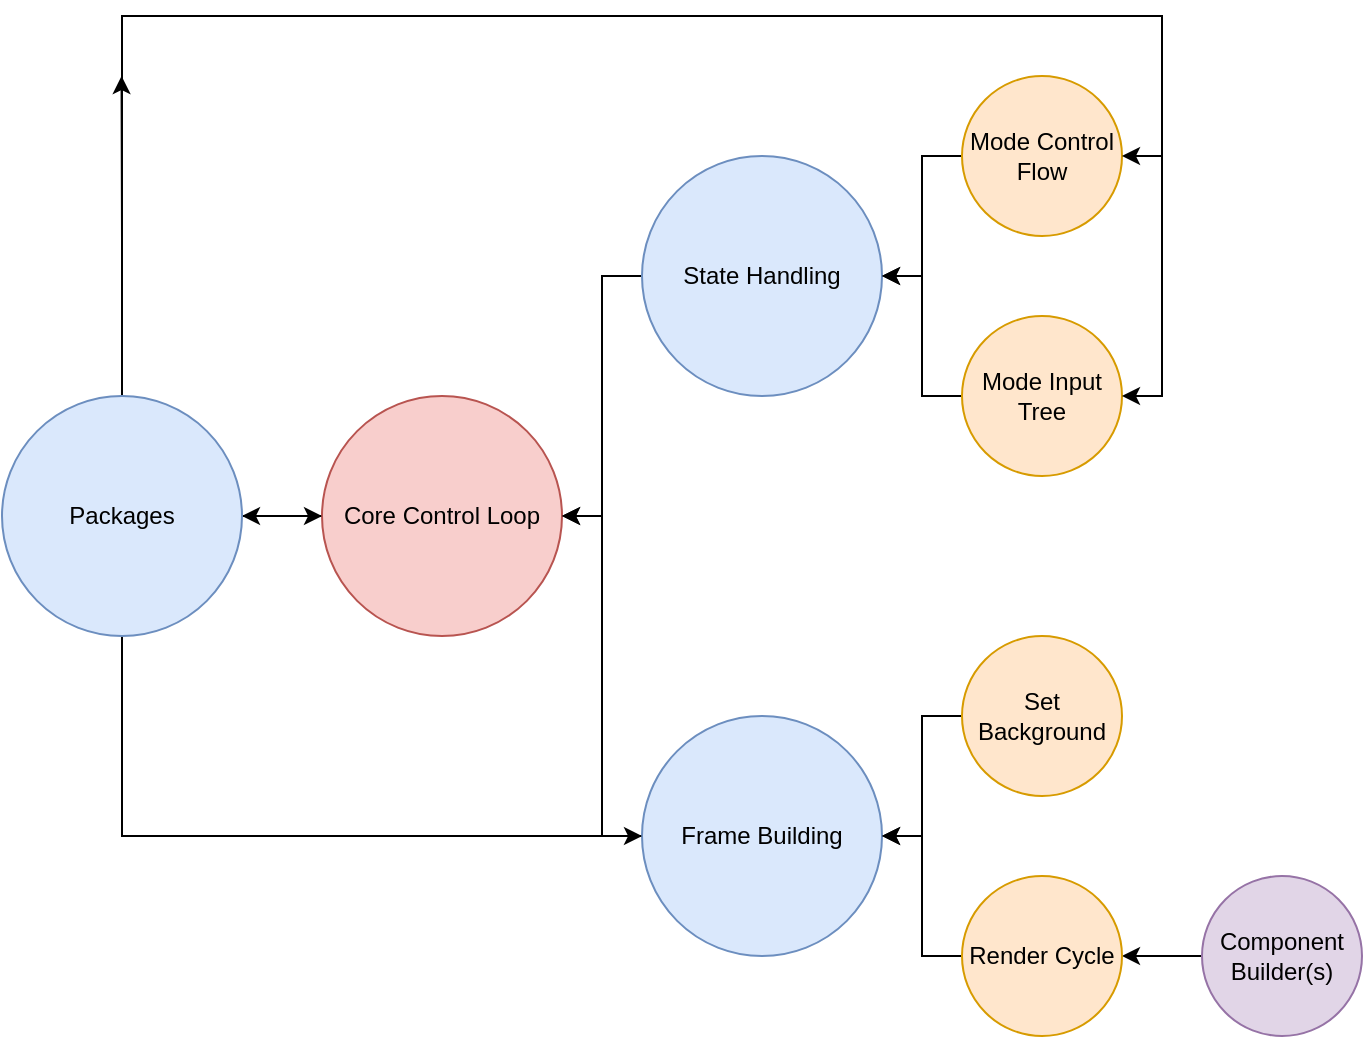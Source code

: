 <mxfile version="24.7.12">
  <diagram name="Page-1" id="iKhlQT_c42wQWKejstnw">
    <mxGraphModel dx="1687" dy="875" grid="1" gridSize="10" guides="1" tooltips="1" connect="1" arrows="1" fold="1" page="1" pageScale="1" pageWidth="850" pageHeight="1100" math="0" shadow="0">
      <root>
        <mxCell id="0" />
        <mxCell id="1" parent="0" />
        <mxCell id="v8kga1jSf4P2K5tbw9KO-38" style="edgeStyle=orthogonalEdgeStyle;rounded=0;orthogonalLoop=1;jettySize=auto;html=1;exitX=0;exitY=0.5;exitDx=0;exitDy=0;entryX=1;entryY=0.5;entryDx=0;entryDy=0;" edge="1" parent="1" source="v8kga1jSf4P2K5tbw9KO-1" target="v8kga1jSf4P2K5tbw9KO-26">
          <mxGeometry relative="1" as="geometry" />
        </mxCell>
        <mxCell id="v8kga1jSf4P2K5tbw9KO-1" value="Core Control Loop" style="ellipse;whiteSpace=wrap;html=1;aspect=fixed;fillColor=#f8cecc;strokeColor=#b85450;" vertex="1" parent="1">
          <mxGeometry x="245" y="470" width="120" height="120" as="geometry" />
        </mxCell>
        <mxCell id="v8kga1jSf4P2K5tbw9KO-25" style="edgeStyle=orthogonalEdgeStyle;rounded=0;orthogonalLoop=1;jettySize=auto;html=1;exitX=0;exitY=0.5;exitDx=0;exitDy=0;entryX=1;entryY=0.5;entryDx=0;entryDy=0;" edge="1" parent="1" source="v8kga1jSf4P2K5tbw9KO-2" target="v8kga1jSf4P2K5tbw9KO-1">
          <mxGeometry relative="1" as="geometry" />
        </mxCell>
        <mxCell id="v8kga1jSf4P2K5tbw9KO-2" value="Frame Building" style="ellipse;whiteSpace=wrap;html=1;aspect=fixed;fillColor=#dae8fc;strokeColor=#6c8ebf;" vertex="1" parent="1">
          <mxGeometry x="405" y="630" width="120" height="120" as="geometry" />
        </mxCell>
        <mxCell id="v8kga1jSf4P2K5tbw9KO-5" style="edgeStyle=orthogonalEdgeStyle;rounded=0;orthogonalLoop=1;jettySize=auto;html=1;exitX=0;exitY=0.5;exitDx=0;exitDy=0;entryX=1;entryY=0.5;entryDx=0;entryDy=0;" edge="1" parent="1" source="v8kga1jSf4P2K5tbw9KO-4" target="v8kga1jSf4P2K5tbw9KO-1">
          <mxGeometry relative="1" as="geometry" />
        </mxCell>
        <mxCell id="v8kga1jSf4P2K5tbw9KO-4" value="State Handling" style="ellipse;whiteSpace=wrap;html=1;aspect=fixed;fillColor=#dae8fc;strokeColor=#6c8ebf;" vertex="1" parent="1">
          <mxGeometry x="405" y="350" width="120" height="120" as="geometry" />
        </mxCell>
        <mxCell id="v8kga1jSf4P2K5tbw9KO-16" style="edgeStyle=orthogonalEdgeStyle;rounded=0;orthogonalLoop=1;jettySize=auto;html=1;exitX=0;exitY=0.5;exitDx=0;exitDy=0;entryX=1;entryY=0.5;entryDx=0;entryDy=0;" edge="1" parent="1" source="v8kga1jSf4P2K5tbw9KO-9" target="v8kga1jSf4P2K5tbw9KO-4">
          <mxGeometry relative="1" as="geometry" />
        </mxCell>
        <mxCell id="v8kga1jSf4P2K5tbw9KO-9" value="Mode Control Flow" style="ellipse;whiteSpace=wrap;html=1;aspect=fixed;fillColor=#ffe6cc;strokeColor=#d79b00;" vertex="1" parent="1">
          <mxGeometry x="565" y="310" width="80" height="80" as="geometry" />
        </mxCell>
        <mxCell id="v8kga1jSf4P2K5tbw9KO-15" style="edgeStyle=orthogonalEdgeStyle;rounded=0;orthogonalLoop=1;jettySize=auto;html=1;exitX=0;exitY=0.5;exitDx=0;exitDy=0;entryX=1;entryY=0.5;entryDx=0;entryDy=0;" edge="1" parent="1" source="v8kga1jSf4P2K5tbw9KO-10" target="v8kga1jSf4P2K5tbw9KO-4">
          <mxGeometry relative="1" as="geometry" />
        </mxCell>
        <mxCell id="v8kga1jSf4P2K5tbw9KO-10" value="Mode Input Tree" style="ellipse;whiteSpace=wrap;html=1;aspect=fixed;fillColor=#ffe6cc;strokeColor=#d79b00;" vertex="1" parent="1">
          <mxGeometry x="565" y="430" width="80" height="80" as="geometry" />
        </mxCell>
        <mxCell id="v8kga1jSf4P2K5tbw9KO-23" style="edgeStyle=orthogonalEdgeStyle;rounded=0;orthogonalLoop=1;jettySize=auto;html=1;exitX=0;exitY=0.5;exitDx=0;exitDy=0;entryX=1;entryY=0.5;entryDx=0;entryDy=0;" edge="1" parent="1" source="v8kga1jSf4P2K5tbw9KO-17" target="v8kga1jSf4P2K5tbw9KO-20">
          <mxGeometry relative="1" as="geometry" />
        </mxCell>
        <mxCell id="v8kga1jSf4P2K5tbw9KO-17" value="Component Builder(s)" style="ellipse;whiteSpace=wrap;html=1;aspect=fixed;fillColor=#e1d5e7;strokeColor=#9673a6;" vertex="1" parent="1">
          <mxGeometry x="685" y="710" width="80" height="80" as="geometry" />
        </mxCell>
        <mxCell id="v8kga1jSf4P2K5tbw9KO-22" style="edgeStyle=orthogonalEdgeStyle;rounded=0;orthogonalLoop=1;jettySize=auto;html=1;exitX=0;exitY=0.5;exitDx=0;exitDy=0;entryX=1;entryY=0.5;entryDx=0;entryDy=0;" edge="1" parent="1" source="v8kga1jSf4P2K5tbw9KO-18" target="v8kga1jSf4P2K5tbw9KO-2">
          <mxGeometry relative="1" as="geometry" />
        </mxCell>
        <mxCell id="v8kga1jSf4P2K5tbw9KO-18" value="&lt;div&gt;Set&lt;/div&gt;Background" style="ellipse;whiteSpace=wrap;html=1;aspect=fixed;fillColor=#ffe6cc;strokeColor=#d79b00;" vertex="1" parent="1">
          <mxGeometry x="565" y="590" width="80" height="80" as="geometry" />
        </mxCell>
        <mxCell id="v8kga1jSf4P2K5tbw9KO-21" style="edgeStyle=orthogonalEdgeStyle;rounded=0;orthogonalLoop=1;jettySize=auto;html=1;exitX=0;exitY=0.5;exitDx=0;exitDy=0;entryX=1;entryY=0.5;entryDx=0;entryDy=0;" edge="1" parent="1" source="v8kga1jSf4P2K5tbw9KO-20" target="v8kga1jSf4P2K5tbw9KO-2">
          <mxGeometry relative="1" as="geometry" />
        </mxCell>
        <mxCell id="v8kga1jSf4P2K5tbw9KO-20" value="Render Cycle" style="ellipse;whiteSpace=wrap;html=1;aspect=fixed;fillColor=#ffe6cc;strokeColor=#d79b00;" vertex="1" parent="1">
          <mxGeometry x="565" y="710" width="80" height="80" as="geometry" />
        </mxCell>
        <mxCell id="v8kga1jSf4P2K5tbw9KO-32" style="edgeStyle=orthogonalEdgeStyle;rounded=0;orthogonalLoop=1;jettySize=auto;html=1;exitX=0.5;exitY=1;exitDx=0;exitDy=0;entryX=0;entryY=0.5;entryDx=0;entryDy=0;" edge="1" parent="1" source="v8kga1jSf4P2K5tbw9KO-26" target="v8kga1jSf4P2K5tbw9KO-2">
          <mxGeometry relative="1" as="geometry" />
        </mxCell>
        <mxCell id="v8kga1jSf4P2K5tbw9KO-33" style="edgeStyle=orthogonalEdgeStyle;rounded=0;orthogonalLoop=1;jettySize=auto;html=1;exitX=0.5;exitY=0;exitDx=0;exitDy=0;entryX=1;entryY=0.5;entryDx=0;entryDy=0;" edge="1" parent="1" source="v8kga1jSf4P2K5tbw9KO-26" target="v8kga1jSf4P2K5tbw9KO-9">
          <mxGeometry relative="1" as="geometry">
            <Array as="points">
              <mxPoint x="145" y="280" />
              <mxPoint x="665" y="280" />
              <mxPoint x="665" y="350" />
            </Array>
          </mxGeometry>
        </mxCell>
        <mxCell id="v8kga1jSf4P2K5tbw9KO-34" style="edgeStyle=orthogonalEdgeStyle;rounded=0;orthogonalLoop=1;jettySize=auto;html=1;exitX=0.5;exitY=0;exitDx=0;exitDy=0;entryX=1;entryY=0.5;entryDx=0;entryDy=0;" edge="1" parent="1" source="v8kga1jSf4P2K5tbw9KO-26" target="v8kga1jSf4P2K5tbw9KO-10">
          <mxGeometry relative="1" as="geometry">
            <Array as="points">
              <mxPoint x="145" y="280" />
              <mxPoint x="665" y="280" />
              <mxPoint x="665" y="470" />
            </Array>
          </mxGeometry>
        </mxCell>
        <mxCell id="v8kga1jSf4P2K5tbw9KO-35" style="edgeStyle=orthogonalEdgeStyle;rounded=0;orthogonalLoop=1;jettySize=auto;html=1;exitX=0.5;exitY=0;exitDx=0;exitDy=0;" edge="1" parent="1" source="v8kga1jSf4P2K5tbw9KO-26">
          <mxGeometry relative="1" as="geometry">
            <mxPoint x="144.765" y="310" as="targetPoint" />
          </mxGeometry>
        </mxCell>
        <mxCell id="v8kga1jSf4P2K5tbw9KO-39" style="edgeStyle=orthogonalEdgeStyle;rounded=0;orthogonalLoop=1;jettySize=auto;html=1;exitX=1;exitY=0.5;exitDx=0;exitDy=0;entryX=0;entryY=0.5;entryDx=0;entryDy=0;" edge="1" parent="1" source="v8kga1jSf4P2K5tbw9KO-26" target="v8kga1jSf4P2K5tbw9KO-1">
          <mxGeometry relative="1" as="geometry" />
        </mxCell>
        <mxCell id="v8kga1jSf4P2K5tbw9KO-26" value="Packages" style="ellipse;whiteSpace=wrap;html=1;aspect=fixed;fillColor=#dae8fc;strokeColor=#6c8ebf;" vertex="1" parent="1">
          <mxGeometry x="85" y="470" width="120" height="120" as="geometry" />
        </mxCell>
      </root>
    </mxGraphModel>
  </diagram>
</mxfile>
